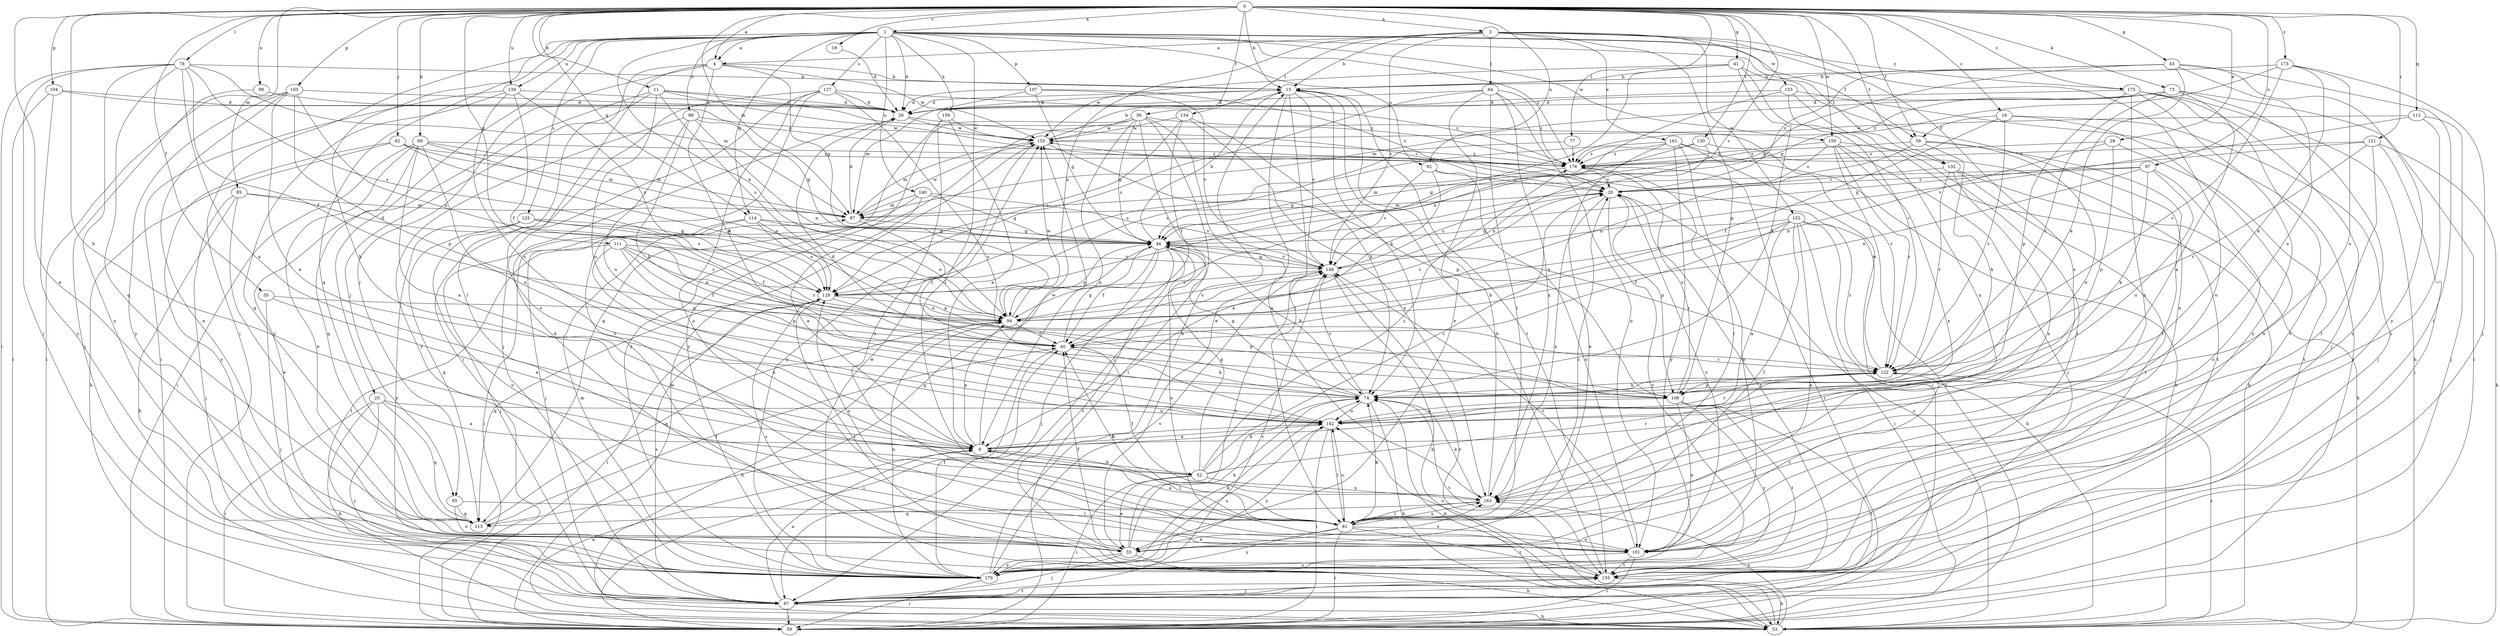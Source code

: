 strict digraph  {
0;
1;
3;
4;
6;
11;
13;
16;
18;
20;
25;
26;
28;
33;
35;
36;
39;
40;
41;
43;
46;
52;
53;
59;
62;
64;
65;
67;
68;
73;
74;
77;
78;
81;
85;
87;
92;
94;
97;
98;
99;
101;
103;
104;
107;
108;
111;
112;
114;
115;
121;
122;
125;
127;
128;
130;
132;
134;
135;
139;
140;
142;
148;
150;
152;
153;
155;
159;
161;
163;
170;
173;
175;
176;
0 -> 1  [label=a];
0 -> 3  [label=a];
0 -> 4  [label=a];
0 -> 11  [label=b];
0 -> 13  [label=b];
0 -> 16  [label=c];
0 -> 18  [label=c];
0 -> 28  [label=e];
0 -> 33  [label=e];
0 -> 35  [label=f];
0 -> 36  [label=f];
0 -> 39  [label=f];
0 -> 41  [label=g];
0 -> 43  [label=g];
0 -> 52  [label=h];
0 -> 62  [label=j];
0 -> 68  [label=k];
0 -> 73  [label=k];
0 -> 77  [label=l];
0 -> 78  [label=l];
0 -> 85  [label=m];
0 -> 87  [label=m];
0 -> 92  [label=n];
0 -> 97  [label=o];
0 -> 98  [label=o];
0 -> 103  [label=p];
0 -> 104  [label=p];
0 -> 111  [label=q];
0 -> 112  [label=q];
0 -> 114  [label=q];
0 -> 121  [label=r];
0 -> 130  [label=t];
0 -> 132  [label=t];
0 -> 139  [label=u];
0 -> 148  [label=v];
0 -> 150  [label=w];
0 -> 173  [label=z];
0 -> 175  [label=z];
1 -> 4  [label=a];
1 -> 25  [label=d];
1 -> 26  [label=d];
1 -> 39  [label=f];
1 -> 52  [label=h];
1 -> 59  [label=i];
1 -> 81  [label=l];
1 -> 92  [label=n];
1 -> 94  [label=n];
1 -> 99  [label=o];
1 -> 107  [label=p];
1 -> 114  [label=q];
1 -> 115  [label=q];
1 -> 125  [label=s];
1 -> 127  [label=s];
1 -> 132  [label=t];
1 -> 139  [label=u];
1 -> 140  [label=u];
1 -> 150  [label=w];
1 -> 159  [label=x];
1 -> 175  [label=z];
1 -> 176  [label=z];
3 -> 4  [label=a];
3 -> 13  [label=b];
3 -> 64  [label=j];
3 -> 94  [label=n];
3 -> 101  [label=o];
3 -> 108  [label=p];
3 -> 134  [label=t];
3 -> 148  [label=v];
3 -> 152  [label=w];
3 -> 153  [label=w];
3 -> 161  [label=x];
3 -> 163  [label=x];
4 -> 13  [label=b];
4 -> 46  [label=g];
4 -> 65  [label=j];
4 -> 74  [label=k];
4 -> 81  [label=l];
4 -> 101  [label=o];
4 -> 155  [label=w];
6 -> 52  [label=h];
6 -> 81  [label=l];
6 -> 94  [label=n];
6 -> 142  [label=u];
6 -> 155  [label=w];
11 -> 20  [label=c];
11 -> 26  [label=d];
11 -> 65  [label=j];
11 -> 128  [label=s];
11 -> 142  [label=u];
11 -> 170  [label=y];
11 -> 176  [label=z];
13 -> 26  [label=d];
13 -> 33  [label=e];
13 -> 74  [label=k];
13 -> 81  [label=l];
13 -> 135  [label=t];
13 -> 148  [label=v];
16 -> 39  [label=f];
16 -> 40  [label=f];
16 -> 67  [label=j];
16 -> 101  [label=o];
16 -> 122  [label=r];
18 -> 26  [label=d];
20 -> 87  [label=m];
20 -> 108  [label=p];
20 -> 135  [label=t];
20 -> 163  [label=x];
20 -> 170  [label=y];
25 -> 6  [label=a];
25 -> 53  [label=h];
25 -> 59  [label=i];
25 -> 67  [label=j];
25 -> 115  [label=q];
25 -> 142  [label=u];
26 -> 13  [label=b];
26 -> 20  [label=c];
26 -> 155  [label=w];
28 -> 94  [label=n];
28 -> 108  [label=p];
28 -> 135  [label=t];
28 -> 176  [label=z];
33 -> 26  [label=d];
33 -> 40  [label=f];
33 -> 53  [label=h];
33 -> 67  [label=j];
33 -> 74  [label=k];
33 -> 122  [label=r];
33 -> 148  [label=v];
33 -> 163  [label=x];
33 -> 170  [label=y];
35 -> 6  [label=a];
35 -> 67  [label=j];
35 -> 94  [label=n];
36 -> 6  [label=a];
36 -> 46  [label=g];
36 -> 59  [label=i];
36 -> 67  [label=j];
36 -> 115  [label=q];
36 -> 122  [label=r];
36 -> 155  [label=w];
36 -> 163  [label=x];
36 -> 170  [label=y];
39 -> 74  [label=k];
39 -> 81  [label=l];
39 -> 94  [label=n];
39 -> 142  [label=u];
39 -> 176  [label=z];
40 -> 20  [label=c];
40 -> 46  [label=g];
40 -> 59  [label=i];
40 -> 74  [label=k];
40 -> 122  [label=r];
41 -> 13  [label=b];
41 -> 74  [label=k];
41 -> 101  [label=o];
41 -> 122  [label=r];
41 -> 128  [label=s];
41 -> 155  [label=w];
43 -> 13  [label=b];
43 -> 20  [label=c];
43 -> 46  [label=g];
43 -> 74  [label=k];
43 -> 135  [label=t];
43 -> 142  [label=u];
43 -> 170  [label=y];
46 -> 13  [label=b];
46 -> 40  [label=f];
46 -> 67  [label=j];
46 -> 74  [label=k];
46 -> 101  [label=o];
46 -> 115  [label=q];
46 -> 122  [label=r];
46 -> 135  [label=t];
46 -> 148  [label=v];
52 -> 20  [label=c];
52 -> 33  [label=e];
52 -> 46  [label=g];
52 -> 59  [label=i];
52 -> 74  [label=k];
52 -> 122  [label=r];
52 -> 163  [label=x];
52 -> 176  [label=z];
53 -> 6  [label=a];
53 -> 20  [label=c];
53 -> 74  [label=k];
53 -> 122  [label=r];
53 -> 148  [label=v];
53 -> 163  [label=x];
59 -> 155  [label=w];
62 -> 53  [label=h];
62 -> 87  [label=m];
62 -> 94  [label=n];
62 -> 170  [label=y];
62 -> 176  [label=z];
64 -> 26  [label=d];
64 -> 33  [label=e];
64 -> 81  [label=l];
64 -> 101  [label=o];
64 -> 128  [label=s];
64 -> 163  [label=x];
64 -> 176  [label=z];
65 -> 81  [label=l];
65 -> 101  [label=o];
65 -> 115  [label=q];
67 -> 6  [label=a];
67 -> 53  [label=h];
67 -> 59  [label=i];
67 -> 128  [label=s];
67 -> 135  [label=t];
67 -> 148  [label=v];
68 -> 6  [label=a];
68 -> 33  [label=e];
68 -> 59  [label=i];
68 -> 87  [label=m];
68 -> 94  [label=n];
68 -> 115  [label=q];
68 -> 142  [label=u];
68 -> 176  [label=z];
73 -> 6  [label=a];
73 -> 26  [label=d];
73 -> 59  [label=i];
73 -> 87  [label=m];
73 -> 122  [label=r];
73 -> 170  [label=y];
73 -> 176  [label=z];
74 -> 26  [label=d];
74 -> 46  [label=g];
74 -> 53  [label=h];
74 -> 135  [label=t];
74 -> 142  [label=u];
74 -> 148  [label=v];
77 -> 128  [label=s];
77 -> 176  [label=z];
78 -> 6  [label=a];
78 -> 13  [label=b];
78 -> 40  [label=f];
78 -> 59  [label=i];
78 -> 67  [label=j];
78 -> 87  [label=m];
78 -> 115  [label=q];
78 -> 128  [label=s];
78 -> 170  [label=y];
81 -> 6  [label=a];
81 -> 20  [label=c];
81 -> 33  [label=e];
81 -> 40  [label=f];
81 -> 59  [label=i];
81 -> 74  [label=k];
81 -> 101  [label=o];
81 -> 128  [label=s];
81 -> 135  [label=t];
81 -> 142  [label=u];
81 -> 163  [label=x];
81 -> 170  [label=y];
85 -> 33  [label=e];
85 -> 53  [label=h];
85 -> 67  [label=j];
85 -> 87  [label=m];
85 -> 128  [label=s];
87 -> 26  [label=d];
87 -> 40  [label=f];
87 -> 46  [label=g];
87 -> 155  [label=w];
92 -> 6  [label=a];
92 -> 20  [label=c];
92 -> 101  [label=o];
92 -> 148  [label=v];
94 -> 40  [label=f];
94 -> 46  [label=g];
94 -> 53  [label=h];
94 -> 148  [label=v];
94 -> 155  [label=w];
97 -> 20  [label=c];
97 -> 74  [label=k];
97 -> 87  [label=m];
97 -> 94  [label=n];
97 -> 101  [label=o];
97 -> 142  [label=u];
98 -> 26  [label=d];
98 -> 67  [label=j];
99 -> 46  [label=g];
99 -> 74  [label=k];
99 -> 94  [label=n];
99 -> 142  [label=u];
99 -> 155  [label=w];
99 -> 170  [label=y];
101 -> 20  [label=c];
101 -> 59  [label=i];
101 -> 135  [label=t];
101 -> 148  [label=v];
101 -> 170  [label=y];
103 -> 6  [label=a];
103 -> 26  [label=d];
103 -> 33  [label=e];
103 -> 59  [label=i];
103 -> 94  [label=n];
103 -> 108  [label=p];
103 -> 170  [label=y];
104 -> 26  [label=d];
104 -> 59  [label=i];
104 -> 170  [label=y];
104 -> 176  [label=z];
107 -> 20  [label=c];
107 -> 26  [label=d];
107 -> 46  [label=g];
107 -> 87  [label=m];
107 -> 148  [label=v];
108 -> 59  [label=i];
108 -> 101  [label=o];
108 -> 135  [label=t];
108 -> 142  [label=u];
108 -> 170  [label=y];
108 -> 176  [label=z];
111 -> 40  [label=f];
111 -> 94  [label=n];
111 -> 108  [label=p];
111 -> 128  [label=s];
111 -> 135  [label=t];
111 -> 148  [label=v];
111 -> 163  [label=x];
112 -> 67  [label=j];
112 -> 101  [label=o];
112 -> 148  [label=v];
112 -> 155  [label=w];
114 -> 46  [label=g];
114 -> 59  [label=i];
114 -> 67  [label=j];
114 -> 94  [label=n];
114 -> 108  [label=p];
114 -> 128  [label=s];
115 -> 40  [label=f];
115 -> 94  [label=n];
121 -> 46  [label=g];
121 -> 53  [label=h];
121 -> 67  [label=j];
121 -> 81  [label=l];
121 -> 122  [label=r];
121 -> 176  [label=z];
122 -> 74  [label=k];
122 -> 108  [label=p];
122 -> 155  [label=w];
125 -> 40  [label=f];
125 -> 46  [label=g];
125 -> 101  [label=o];
125 -> 115  [label=q];
125 -> 122  [label=r];
125 -> 170  [label=y];
127 -> 26  [label=d];
127 -> 59  [label=i];
127 -> 67  [label=j];
127 -> 101  [label=o];
127 -> 135  [label=t];
127 -> 142  [label=u];
127 -> 176  [label=z];
128 -> 59  [label=i];
128 -> 94  [label=n];
128 -> 108  [label=p];
128 -> 115  [label=q];
128 -> 135  [label=t];
130 -> 46  [label=g];
130 -> 94  [label=n];
130 -> 135  [label=t];
130 -> 176  [label=z];
132 -> 20  [label=c];
132 -> 53  [label=h];
132 -> 122  [label=r];
132 -> 135  [label=t];
132 -> 163  [label=x];
134 -> 40  [label=f];
134 -> 74  [label=k];
134 -> 128  [label=s];
134 -> 155  [label=w];
134 -> 163  [label=x];
135 -> 13  [label=b];
135 -> 53  [label=h];
135 -> 67  [label=j];
135 -> 128  [label=s];
135 -> 142  [label=u];
139 -> 26  [label=d];
139 -> 40  [label=f];
139 -> 59  [label=i];
139 -> 115  [label=q];
139 -> 128  [label=s];
139 -> 142  [label=u];
140 -> 6  [label=a];
140 -> 46  [label=g];
140 -> 67  [label=j];
140 -> 87  [label=m];
140 -> 148  [label=v];
142 -> 6  [label=a];
142 -> 59  [label=i];
142 -> 81  [label=l];
142 -> 122  [label=r];
142 -> 170  [label=y];
148 -> 20  [label=c];
148 -> 46  [label=g];
148 -> 53  [label=h];
148 -> 128  [label=s];
150 -> 20  [label=c];
150 -> 53  [label=h];
150 -> 59  [label=i];
150 -> 67  [label=j];
150 -> 122  [label=r];
150 -> 163  [label=x];
150 -> 176  [label=z];
152 -> 6  [label=a];
152 -> 33  [label=e];
152 -> 40  [label=f];
152 -> 46  [label=g];
152 -> 53  [label=h];
152 -> 59  [label=i];
152 -> 81  [label=l];
152 -> 94  [label=n];
152 -> 122  [label=r];
153 -> 26  [label=d];
153 -> 59  [label=i];
153 -> 94  [label=n];
153 -> 135  [label=t];
153 -> 163  [label=x];
155 -> 13  [label=b];
155 -> 87  [label=m];
155 -> 108  [label=p];
155 -> 170  [label=y];
155 -> 176  [label=z];
159 -> 6  [label=a];
159 -> 101  [label=o];
159 -> 155  [label=w];
159 -> 170  [label=y];
161 -> 33  [label=e];
161 -> 53  [label=h];
161 -> 59  [label=i];
161 -> 81  [label=l];
161 -> 128  [label=s];
161 -> 170  [label=y];
161 -> 176  [label=z];
163 -> 13  [label=b];
163 -> 40  [label=f];
163 -> 74  [label=k];
163 -> 81  [label=l];
163 -> 115  [label=q];
170 -> 13  [label=b];
170 -> 40  [label=f];
170 -> 59  [label=i];
170 -> 74  [label=k];
170 -> 87  [label=m];
170 -> 94  [label=n];
170 -> 142  [label=u];
170 -> 148  [label=v];
170 -> 155  [label=w];
173 -> 13  [label=b];
173 -> 46  [label=g];
173 -> 67  [label=j];
173 -> 74  [label=k];
173 -> 122  [label=r];
173 -> 142  [label=u];
175 -> 26  [label=d];
175 -> 53  [label=h];
175 -> 67  [label=j];
175 -> 108  [label=p];
175 -> 135  [label=t];
175 -> 163  [label=x];
175 -> 170  [label=y];
176 -> 20  [label=c];
176 -> 46  [label=g];
176 -> 59  [label=i];
176 -> 101  [label=o];
}
